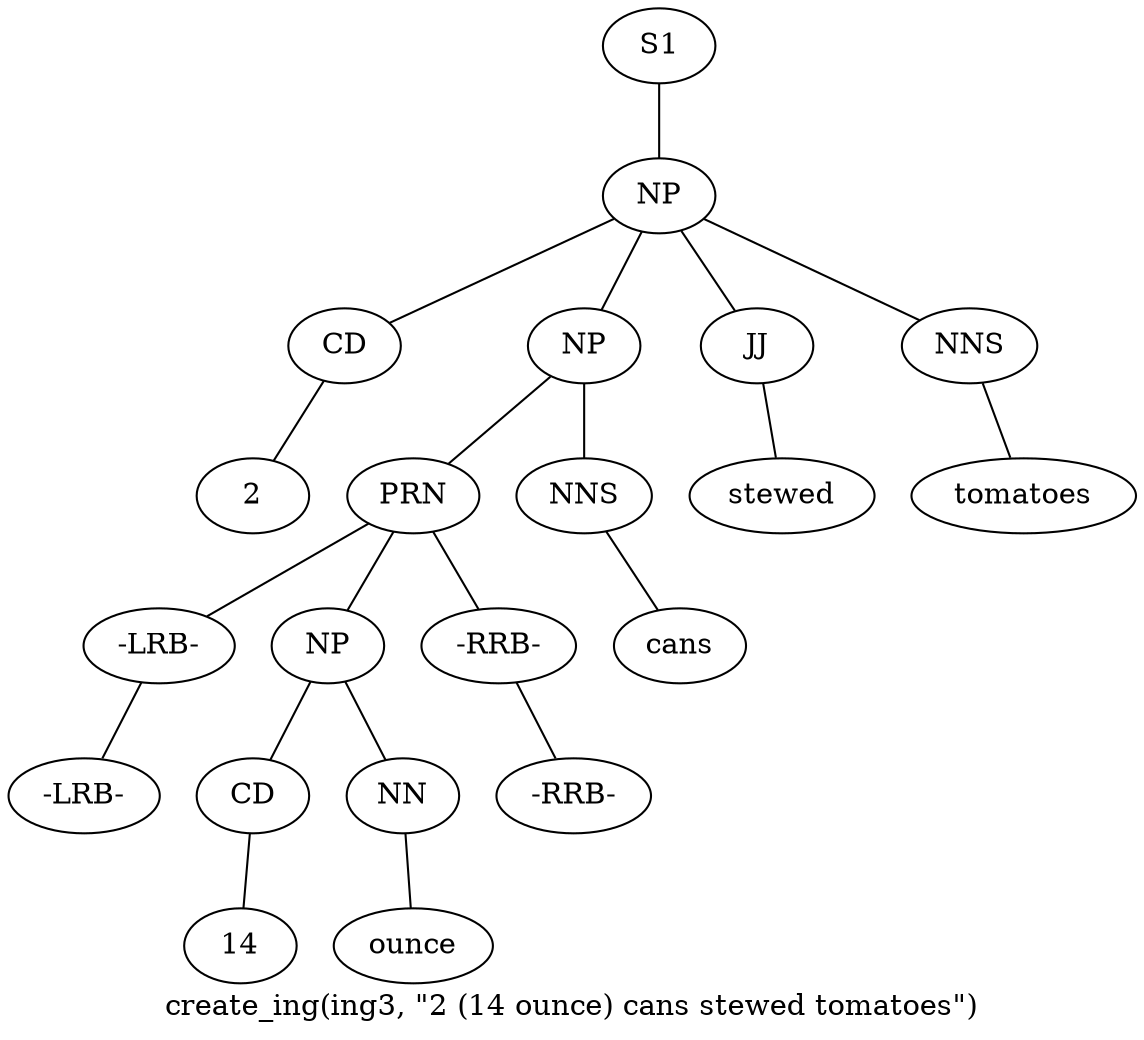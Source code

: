 graph SyntaxGraph {
	label = "create_ing(ing3, \"2 (14 ounce) cans stewed tomatoes\")";
	Node0 [label="S1"];
	Node1 [label="NP"];
	Node2 [label="CD"];
	Node3 [label="2"];
	Node4 [label="NP"];
	Node5 [label="PRN"];
	Node6 [label="-LRB-"];
	Node7 [label="-LRB-"];
	Node8 [label="NP"];
	Node9 [label="CD"];
	Node10 [label="14"];
	Node11 [label="NN"];
	Node12 [label="ounce"];
	Node13 [label="-RRB-"];
	Node14 [label="-RRB-"];
	Node15 [label="NNS"];
	Node16 [label="cans"];
	Node17 [label="JJ"];
	Node18 [label="stewed"];
	Node19 [label="NNS"];
	Node20 [label="tomatoes"];

	Node0 -- Node1;
	Node1 -- Node2;
	Node1 -- Node4;
	Node1 -- Node17;
	Node1 -- Node19;
	Node2 -- Node3;
	Node4 -- Node5;
	Node4 -- Node15;
	Node5 -- Node6;
	Node5 -- Node8;
	Node5 -- Node13;
	Node6 -- Node7;
	Node8 -- Node9;
	Node8 -- Node11;
	Node9 -- Node10;
	Node11 -- Node12;
	Node13 -- Node14;
	Node15 -- Node16;
	Node17 -- Node18;
	Node19 -- Node20;
}